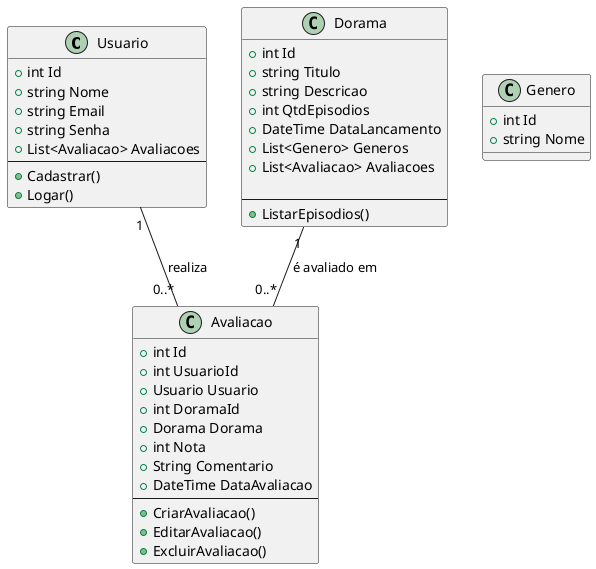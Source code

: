 ﻿
@startuml
class Usuario {
    + int Id
    + string Nome
    + string Email
    + string Senha
    + List<Avaliacao> Avaliacoes
    --
    + Cadastrar()
    + Logar()
}

class Avaliacao {
    + int Id
    + int UsuarioId
    + Usuario Usuario
    + int DoramaId
    + Dorama Dorama
    + int Nota
    + String Comentario
    + DateTime DataAvaliacao
    --
    + CriarAvaliacao()
    + EditarAvaliacao()
    + ExcluirAvaliacao()
}

class Dorama {
    + int Id
    + string Titulo
    + string Descricao
    + int QtdEpisodios
    + DateTime DataLancamento
    + List<Genero> Generos
    + List<Avaliacao> Avaliacoes
    
    --
    + ListarEpisodios()
}
class Genero {
    + int Id
    + string Nome
}

Usuario "1" -- "0..*" Avaliacao : "realiza"
Dorama "1" -- "0..*" Avaliacao : "é avaliado em"


@enduml
